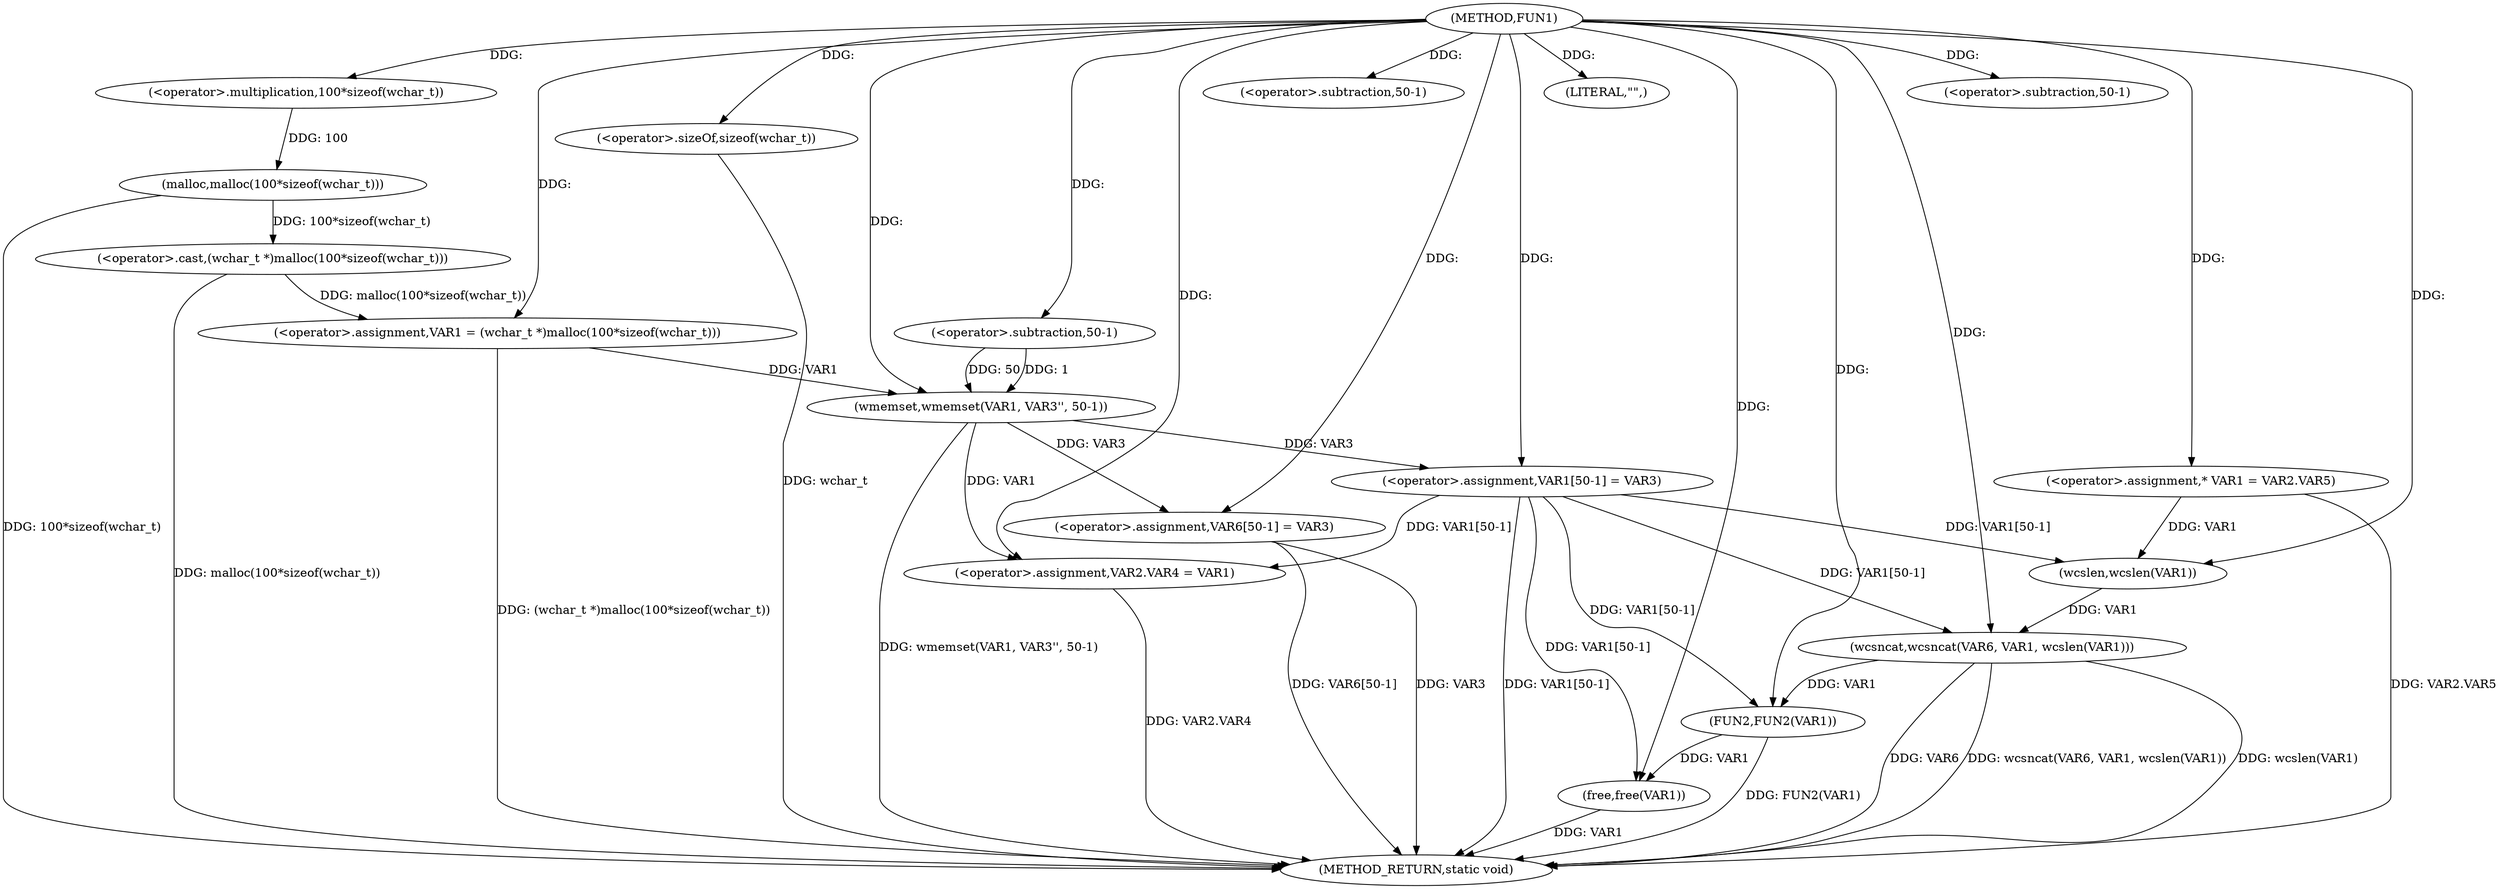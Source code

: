 digraph FUN1 {  
"1000100" [label = "(METHOD,FUN1)" ]
"1000156" [label = "(METHOD_RETURN,static void)" ]
"1000104" [label = "(<operator>.assignment,VAR1 = (wchar_t *)malloc(100*sizeof(wchar_t)))" ]
"1000106" [label = "(<operator>.cast,(wchar_t *)malloc(100*sizeof(wchar_t)))" ]
"1000108" [label = "(malloc,malloc(100*sizeof(wchar_t)))" ]
"1000109" [label = "(<operator>.multiplication,100*sizeof(wchar_t))" ]
"1000111" [label = "(<operator>.sizeOf,sizeof(wchar_t))" ]
"1000113" [label = "(wmemset,wmemset(VAR1, VAR3'', 50-1))" ]
"1000116" [label = "(<operator>.subtraction,50-1)" ]
"1000119" [label = "(<operator>.assignment,VAR1[50-1] = VAR3)" ]
"1000122" [label = "(<operator>.subtraction,50-1)" ]
"1000126" [label = "(<operator>.assignment,VAR2.VAR4 = VAR1)" ]
"1000133" [label = "(<operator>.assignment,* VAR1 = VAR2.VAR5)" ]
"1000139" [label = "(LITERAL,\"\",)" ]
"1000140" [label = "(wcsncat,wcsncat(VAR6, VAR1, wcslen(VAR1)))" ]
"1000143" [label = "(wcslen,wcslen(VAR1))" ]
"1000145" [label = "(<operator>.assignment,VAR6[50-1] = VAR3)" ]
"1000148" [label = "(<operator>.subtraction,50-1)" ]
"1000152" [label = "(FUN2,FUN2(VAR1))" ]
"1000154" [label = "(free,free(VAR1))" ]
  "1000106" -> "1000156"  [ label = "DDG: malloc(100*sizeof(wchar_t))"] 
  "1000145" -> "1000156"  [ label = "DDG: VAR3"] 
  "1000140" -> "1000156"  [ label = "DDG: VAR6"] 
  "1000154" -> "1000156"  [ label = "DDG: VAR1"] 
  "1000126" -> "1000156"  [ label = "DDG: VAR2.VAR4"] 
  "1000145" -> "1000156"  [ label = "DDG: VAR6[50-1]"] 
  "1000140" -> "1000156"  [ label = "DDG: wcsncat(VAR6, VAR1, wcslen(VAR1))"] 
  "1000152" -> "1000156"  [ label = "DDG: FUN2(VAR1)"] 
  "1000111" -> "1000156"  [ label = "DDG: wchar_t"] 
  "1000133" -> "1000156"  [ label = "DDG: VAR2.VAR5"] 
  "1000113" -> "1000156"  [ label = "DDG: wmemset(VAR1, VAR3'', 50-1)"] 
  "1000119" -> "1000156"  [ label = "DDG: VAR1[50-1]"] 
  "1000140" -> "1000156"  [ label = "DDG: wcslen(VAR1)"] 
  "1000104" -> "1000156"  [ label = "DDG: (wchar_t *)malloc(100*sizeof(wchar_t))"] 
  "1000108" -> "1000156"  [ label = "DDG: 100*sizeof(wchar_t)"] 
  "1000106" -> "1000104"  [ label = "DDG: malloc(100*sizeof(wchar_t))"] 
  "1000100" -> "1000104"  [ label = "DDG: "] 
  "1000108" -> "1000106"  [ label = "DDG: 100*sizeof(wchar_t)"] 
  "1000109" -> "1000108"  [ label = "DDG: 100"] 
  "1000100" -> "1000109"  [ label = "DDG: "] 
  "1000100" -> "1000111"  [ label = "DDG: "] 
  "1000104" -> "1000113"  [ label = "DDG: VAR1"] 
  "1000100" -> "1000113"  [ label = "DDG: "] 
  "1000116" -> "1000113"  [ label = "DDG: 50"] 
  "1000116" -> "1000113"  [ label = "DDG: 1"] 
  "1000100" -> "1000116"  [ label = "DDG: "] 
  "1000113" -> "1000119"  [ label = "DDG: VAR3"] 
  "1000100" -> "1000119"  [ label = "DDG: "] 
  "1000100" -> "1000122"  [ label = "DDG: "] 
  "1000113" -> "1000126"  [ label = "DDG: VAR1"] 
  "1000119" -> "1000126"  [ label = "DDG: VAR1[50-1]"] 
  "1000100" -> "1000126"  [ label = "DDG: "] 
  "1000100" -> "1000133"  [ label = "DDG: "] 
  "1000100" -> "1000139"  [ label = "DDG: "] 
  "1000100" -> "1000140"  [ label = "DDG: "] 
  "1000143" -> "1000140"  [ label = "DDG: VAR1"] 
  "1000119" -> "1000140"  [ label = "DDG: VAR1[50-1]"] 
  "1000133" -> "1000143"  [ label = "DDG: VAR1"] 
  "1000119" -> "1000143"  [ label = "DDG: VAR1[50-1]"] 
  "1000100" -> "1000143"  [ label = "DDG: "] 
  "1000100" -> "1000145"  [ label = "DDG: "] 
  "1000113" -> "1000145"  [ label = "DDG: VAR3"] 
  "1000100" -> "1000148"  [ label = "DDG: "] 
  "1000140" -> "1000152"  [ label = "DDG: VAR1"] 
  "1000119" -> "1000152"  [ label = "DDG: VAR1[50-1]"] 
  "1000100" -> "1000152"  [ label = "DDG: "] 
  "1000152" -> "1000154"  [ label = "DDG: VAR1"] 
  "1000119" -> "1000154"  [ label = "DDG: VAR1[50-1]"] 
  "1000100" -> "1000154"  [ label = "DDG: "] 
}
